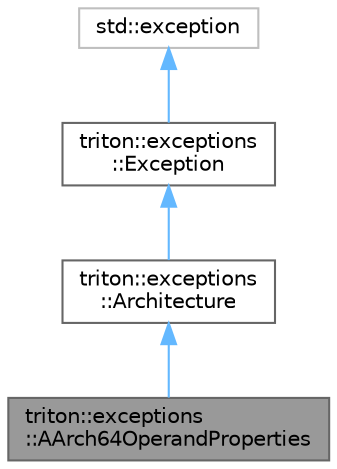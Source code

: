 digraph "triton::exceptions::AArch64OperandProperties"
{
 // LATEX_PDF_SIZE
  bgcolor="transparent";
  edge [fontname=Helvetica,fontsize=10,labelfontname=Helvetica,labelfontsize=10];
  node [fontname=Helvetica,fontsize=10,shape=box,height=0.2,width=0.4];
  Node1 [label="triton::exceptions\l::AArch64OperandProperties",height=0.2,width=0.4,color="gray40", fillcolor="grey60", style="filled", fontcolor="black",tooltip="The exception class used by shift mode."];
  Node2 -> Node1 [dir="back",color="steelblue1",style="solid"];
  Node2 [label="triton::exceptions\l::Architecture",height=0.2,width=0.4,color="gray40", fillcolor="white", style="filled",URL="$classtriton_1_1exceptions_1_1Architecture.html",tooltip="The exception class used by architectures."];
  Node3 -> Node2 [dir="back",color="steelblue1",style="solid"];
  Node3 [label="triton::exceptions\l::Exception",height=0.2,width=0.4,color="gray40", fillcolor="white", style="filled",URL="$classtriton_1_1exceptions_1_1Exception.html",tooltip="The root class of all exceptions."];
  Node4 -> Node3 [dir="back",color="steelblue1",style="solid"];
  Node4 [label="std::exception",height=0.2,width=0.4,color="grey75", fillcolor="white", style="filled",tooltip=" "];
}
